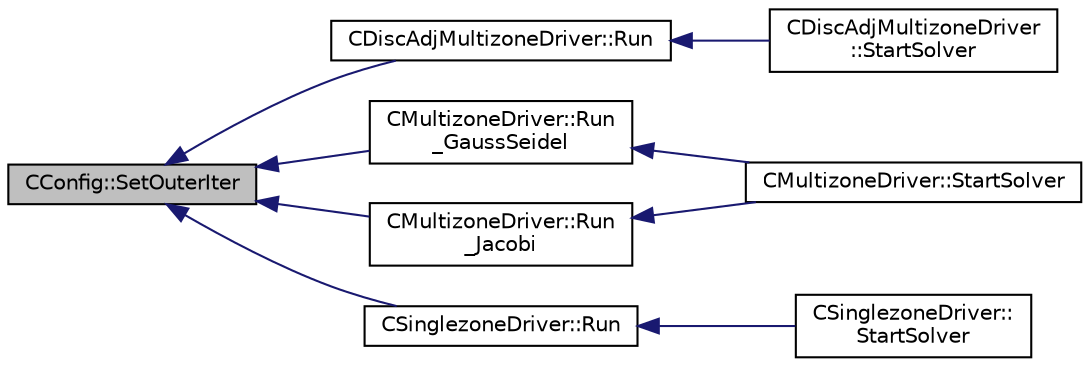 digraph "CConfig::SetOuterIter"
{
  edge [fontname="Helvetica",fontsize="10",labelfontname="Helvetica",labelfontsize="10"];
  node [fontname="Helvetica",fontsize="10",shape=record];
  rankdir="LR";
  Node15218 [label="CConfig::SetOuterIter",height=0.2,width=0.4,color="black", fillcolor="grey75", style="filled", fontcolor="black"];
  Node15218 -> Node15219 [dir="back",color="midnightblue",fontsize="10",style="solid",fontname="Helvetica"];
  Node15219 [label="CDiscAdjMultizoneDriver::Run",height=0.2,width=0.4,color="black", fillcolor="white", style="filled",URL="$class_c_disc_adj_multizone_driver.html#af996aecdb6d20aa4fc81c9b67295abf5",tooltip="[Overload] Run an discrete adjoint update of all solvers within multiple zones. "];
  Node15219 -> Node15220 [dir="back",color="midnightblue",fontsize="10",style="solid",fontname="Helvetica"];
  Node15220 [label="CDiscAdjMultizoneDriver\l::StartSolver",height=0.2,width=0.4,color="black", fillcolor="white", style="filled",URL="$class_c_disc_adj_multizone_driver.html#a75de0a1a482ceeed4301a384f1515092",tooltip="[Overload] Launch the computation for discrete adjoint multizone problems. "];
  Node15218 -> Node15221 [dir="back",color="midnightblue",fontsize="10",style="solid",fontname="Helvetica"];
  Node15221 [label="CMultizoneDriver::Run\l_GaussSeidel",height=0.2,width=0.4,color="black", fillcolor="white", style="filled",URL="$class_c_multizone_driver.html#a8036223cdbe0c0d4552f17f6bad9189b",tooltip="Run a Block Gauss-Seidel iteration in all physical zones. "];
  Node15221 -> Node15222 [dir="back",color="midnightblue",fontsize="10",style="solid",fontname="Helvetica"];
  Node15222 [label="CMultizoneDriver::StartSolver",height=0.2,width=0.4,color="black", fillcolor="white", style="filled",URL="$class_c_multizone_driver.html#a03cfc000c383ef0d86d34e1c6aef5ff3",tooltip="[Overload] Launch the computation for multizone problems. "];
  Node15218 -> Node15223 [dir="back",color="midnightblue",fontsize="10",style="solid",fontname="Helvetica"];
  Node15223 [label="CMultizoneDriver::Run\l_Jacobi",height=0.2,width=0.4,color="black", fillcolor="white", style="filled",URL="$class_c_multizone_driver.html#a1bf2824daac5a10e8fb7387676eee338",tooltip="Run a Block-Jacobi iteration in all physical zones. "];
  Node15223 -> Node15222 [dir="back",color="midnightblue",fontsize="10",style="solid",fontname="Helvetica"];
  Node15218 -> Node15224 [dir="back",color="midnightblue",fontsize="10",style="solid",fontname="Helvetica"];
  Node15224 [label="CSinglezoneDriver::Run",height=0.2,width=0.4,color="black", fillcolor="white", style="filled",URL="$class_c_singlezone_driver.html#a5c66ec4693625bff9c2fe224bad78773",tooltip="Run the iteration for ZONE_0. "];
  Node15224 -> Node15225 [dir="back",color="midnightblue",fontsize="10",style="solid",fontname="Helvetica"];
  Node15225 [label="CSinglezoneDriver::\lStartSolver",height=0.2,width=0.4,color="black", fillcolor="white", style="filled",URL="$class_c_singlezone_driver.html#a6eb4215f7ee740a6d5edb798110ce44a",tooltip="[Overload] Launch the computation for single-zone problems. "];
}
